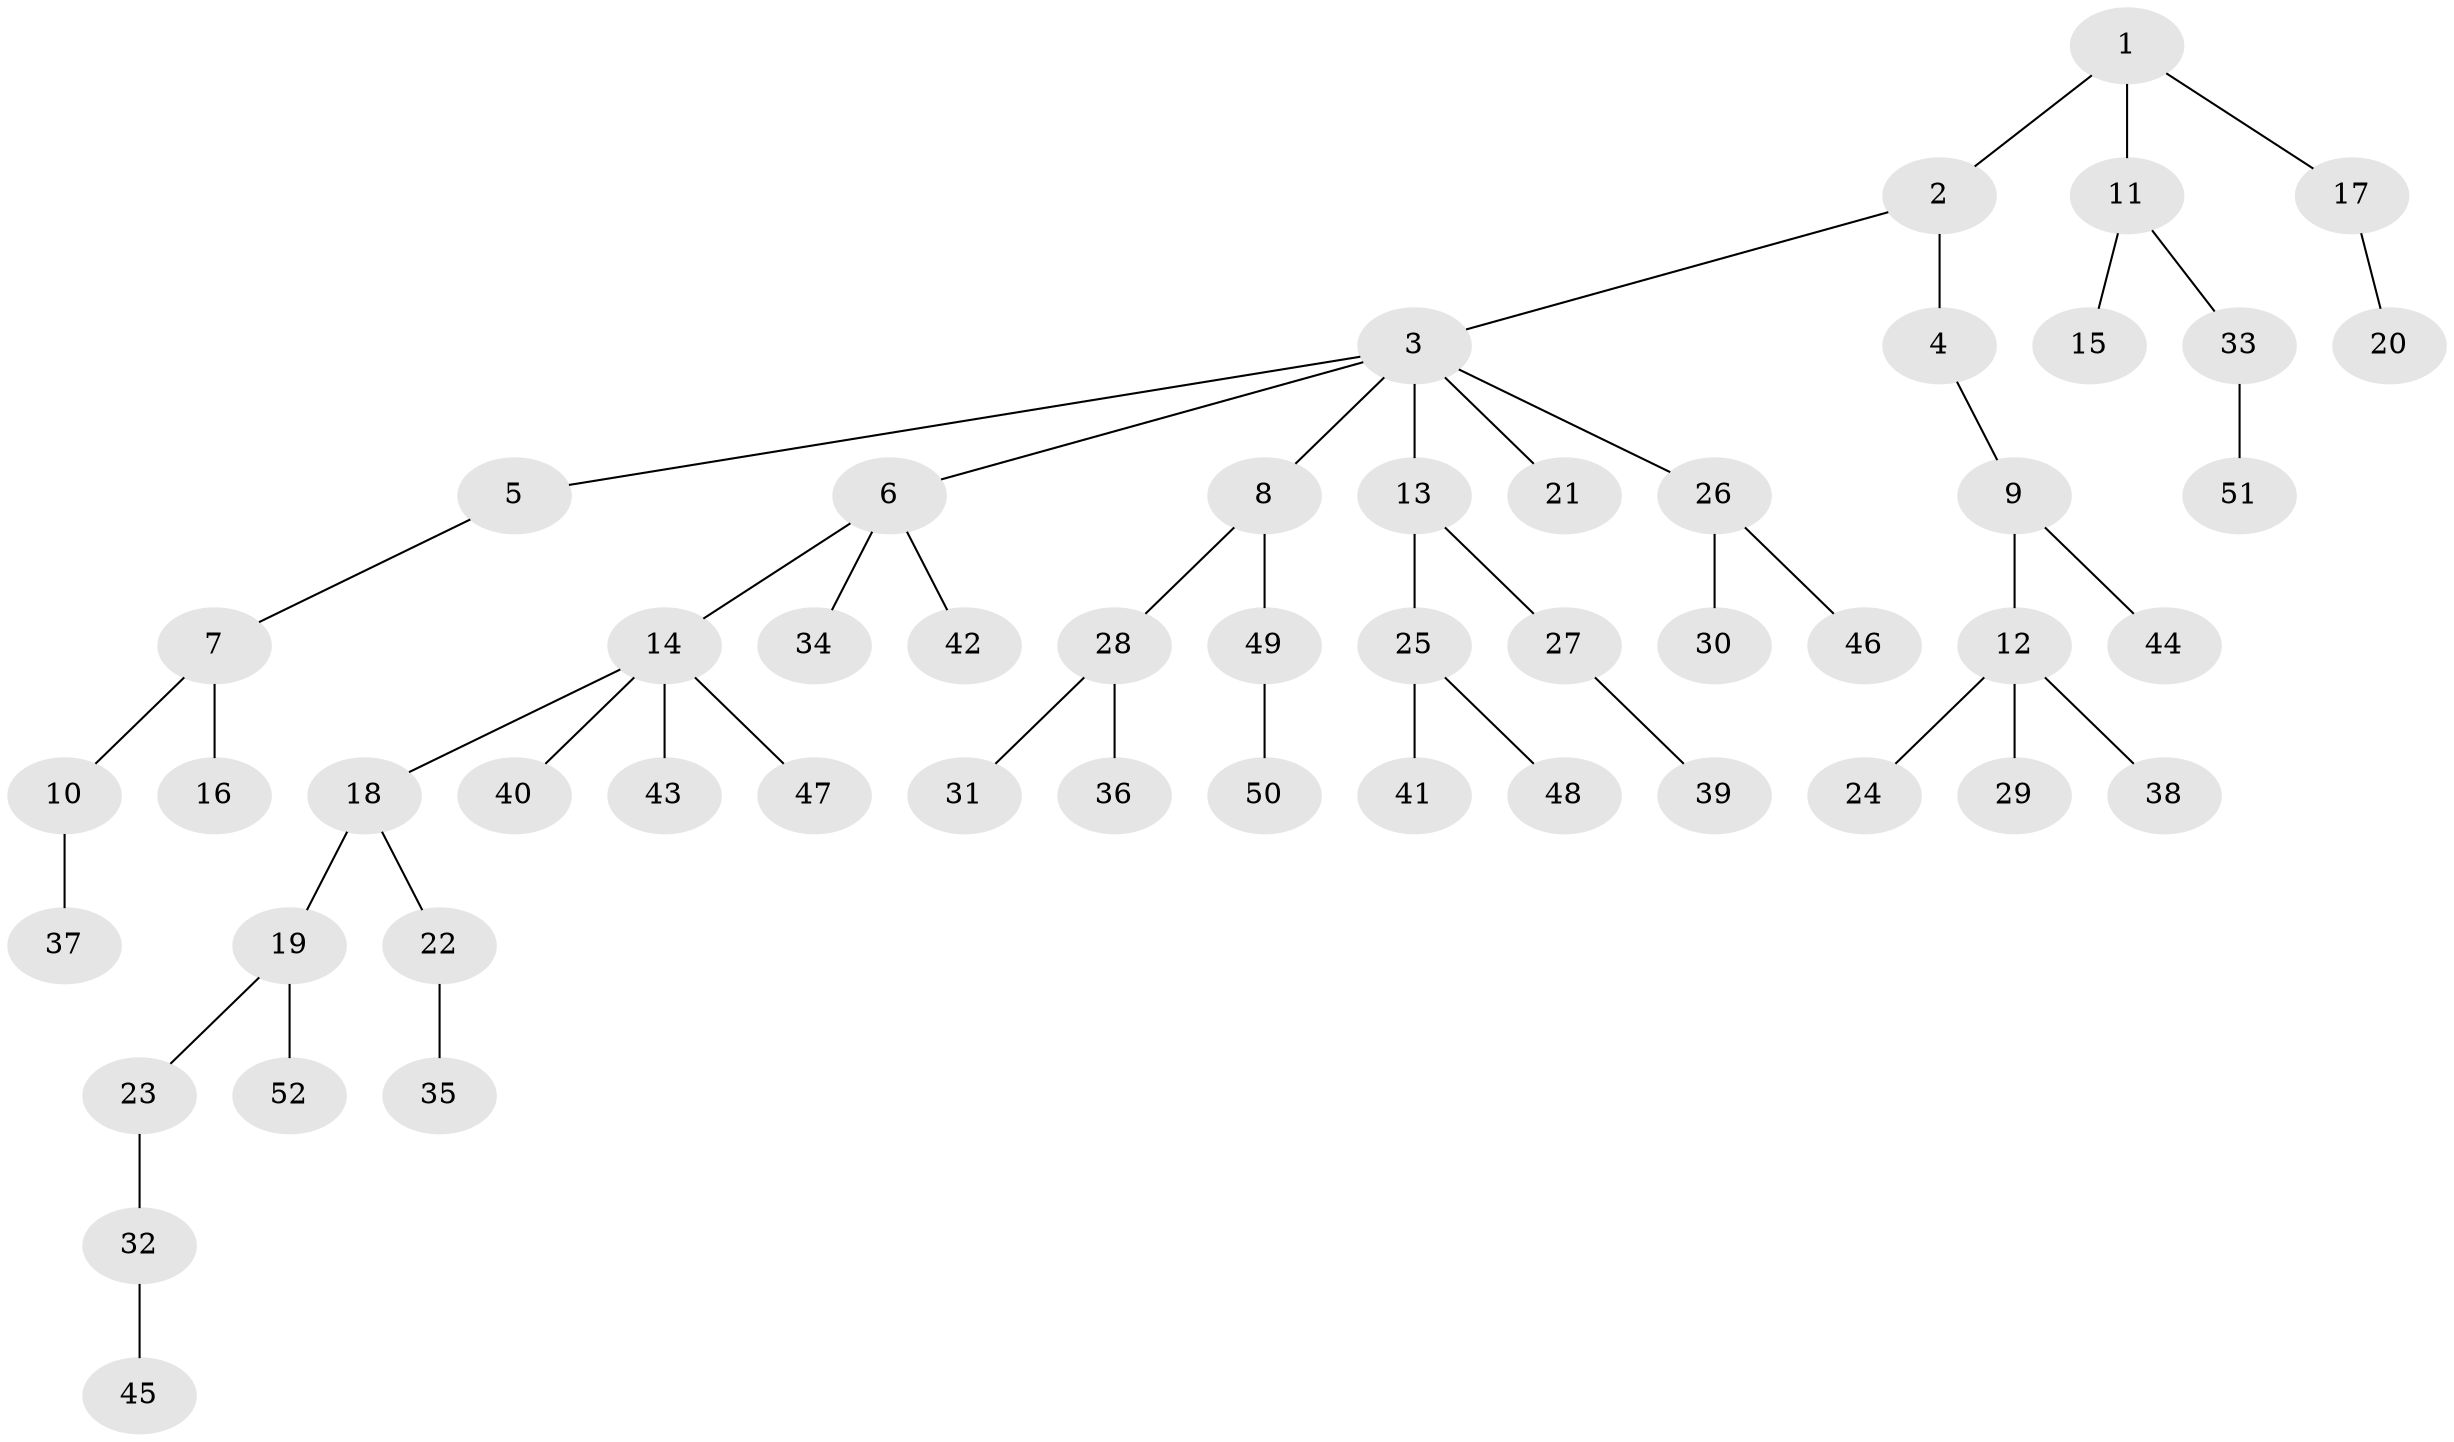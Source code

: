 // original degree distribution, {4: 0.10101010101010101, 8: 0.010101010101010102, 3: 0.09090909090909091, 5: 0.030303030303030304, 2: 0.30303030303030304, 1: 0.46464646464646464}
// Generated by graph-tools (version 1.1) at 2025/51/03/04/25 22:51:43]
// undirected, 52 vertices, 51 edges
graph export_dot {
  node [color=gray90,style=filled];
  1;
  2;
  3;
  4;
  5;
  6;
  7;
  8;
  9;
  10;
  11;
  12;
  13;
  14;
  15;
  16;
  17;
  18;
  19;
  20;
  21;
  22;
  23;
  24;
  25;
  26;
  27;
  28;
  29;
  30;
  31;
  32;
  33;
  34;
  35;
  36;
  37;
  38;
  39;
  40;
  41;
  42;
  43;
  44;
  45;
  46;
  47;
  48;
  49;
  50;
  51;
  52;
  1 -- 2 [weight=1.0];
  1 -- 11 [weight=1.0];
  1 -- 17 [weight=1.0];
  2 -- 3 [weight=1.0];
  2 -- 4 [weight=1.0];
  3 -- 5 [weight=1.0];
  3 -- 6 [weight=1.0];
  3 -- 8 [weight=1.0];
  3 -- 13 [weight=1.0];
  3 -- 21 [weight=1.0];
  3 -- 26 [weight=1.0];
  4 -- 9 [weight=1.0];
  5 -- 7 [weight=1.0];
  6 -- 14 [weight=1.0];
  6 -- 34 [weight=1.0];
  6 -- 42 [weight=1.0];
  7 -- 10 [weight=1.0];
  7 -- 16 [weight=1.0];
  8 -- 28 [weight=1.0];
  8 -- 49 [weight=2.0];
  9 -- 12 [weight=1.0];
  9 -- 44 [weight=1.0];
  10 -- 37 [weight=1.0];
  11 -- 15 [weight=1.0];
  11 -- 33 [weight=1.0];
  12 -- 24 [weight=1.0];
  12 -- 29 [weight=2.0];
  12 -- 38 [weight=1.0];
  13 -- 25 [weight=1.0];
  13 -- 27 [weight=1.0];
  14 -- 18 [weight=1.0];
  14 -- 40 [weight=1.0];
  14 -- 43 [weight=1.0];
  14 -- 47 [weight=1.0];
  17 -- 20 [weight=1.0];
  18 -- 19 [weight=1.0];
  18 -- 22 [weight=1.0];
  19 -- 23 [weight=1.0];
  19 -- 52 [weight=1.0];
  22 -- 35 [weight=3.0];
  23 -- 32 [weight=2.0];
  25 -- 41 [weight=1.0];
  25 -- 48 [weight=2.0];
  26 -- 30 [weight=1.0];
  26 -- 46 [weight=1.0];
  27 -- 39 [weight=1.0];
  28 -- 31 [weight=1.0];
  28 -- 36 [weight=1.0];
  32 -- 45 [weight=1.0];
  33 -- 51 [weight=1.0];
  49 -- 50 [weight=1.0];
}
